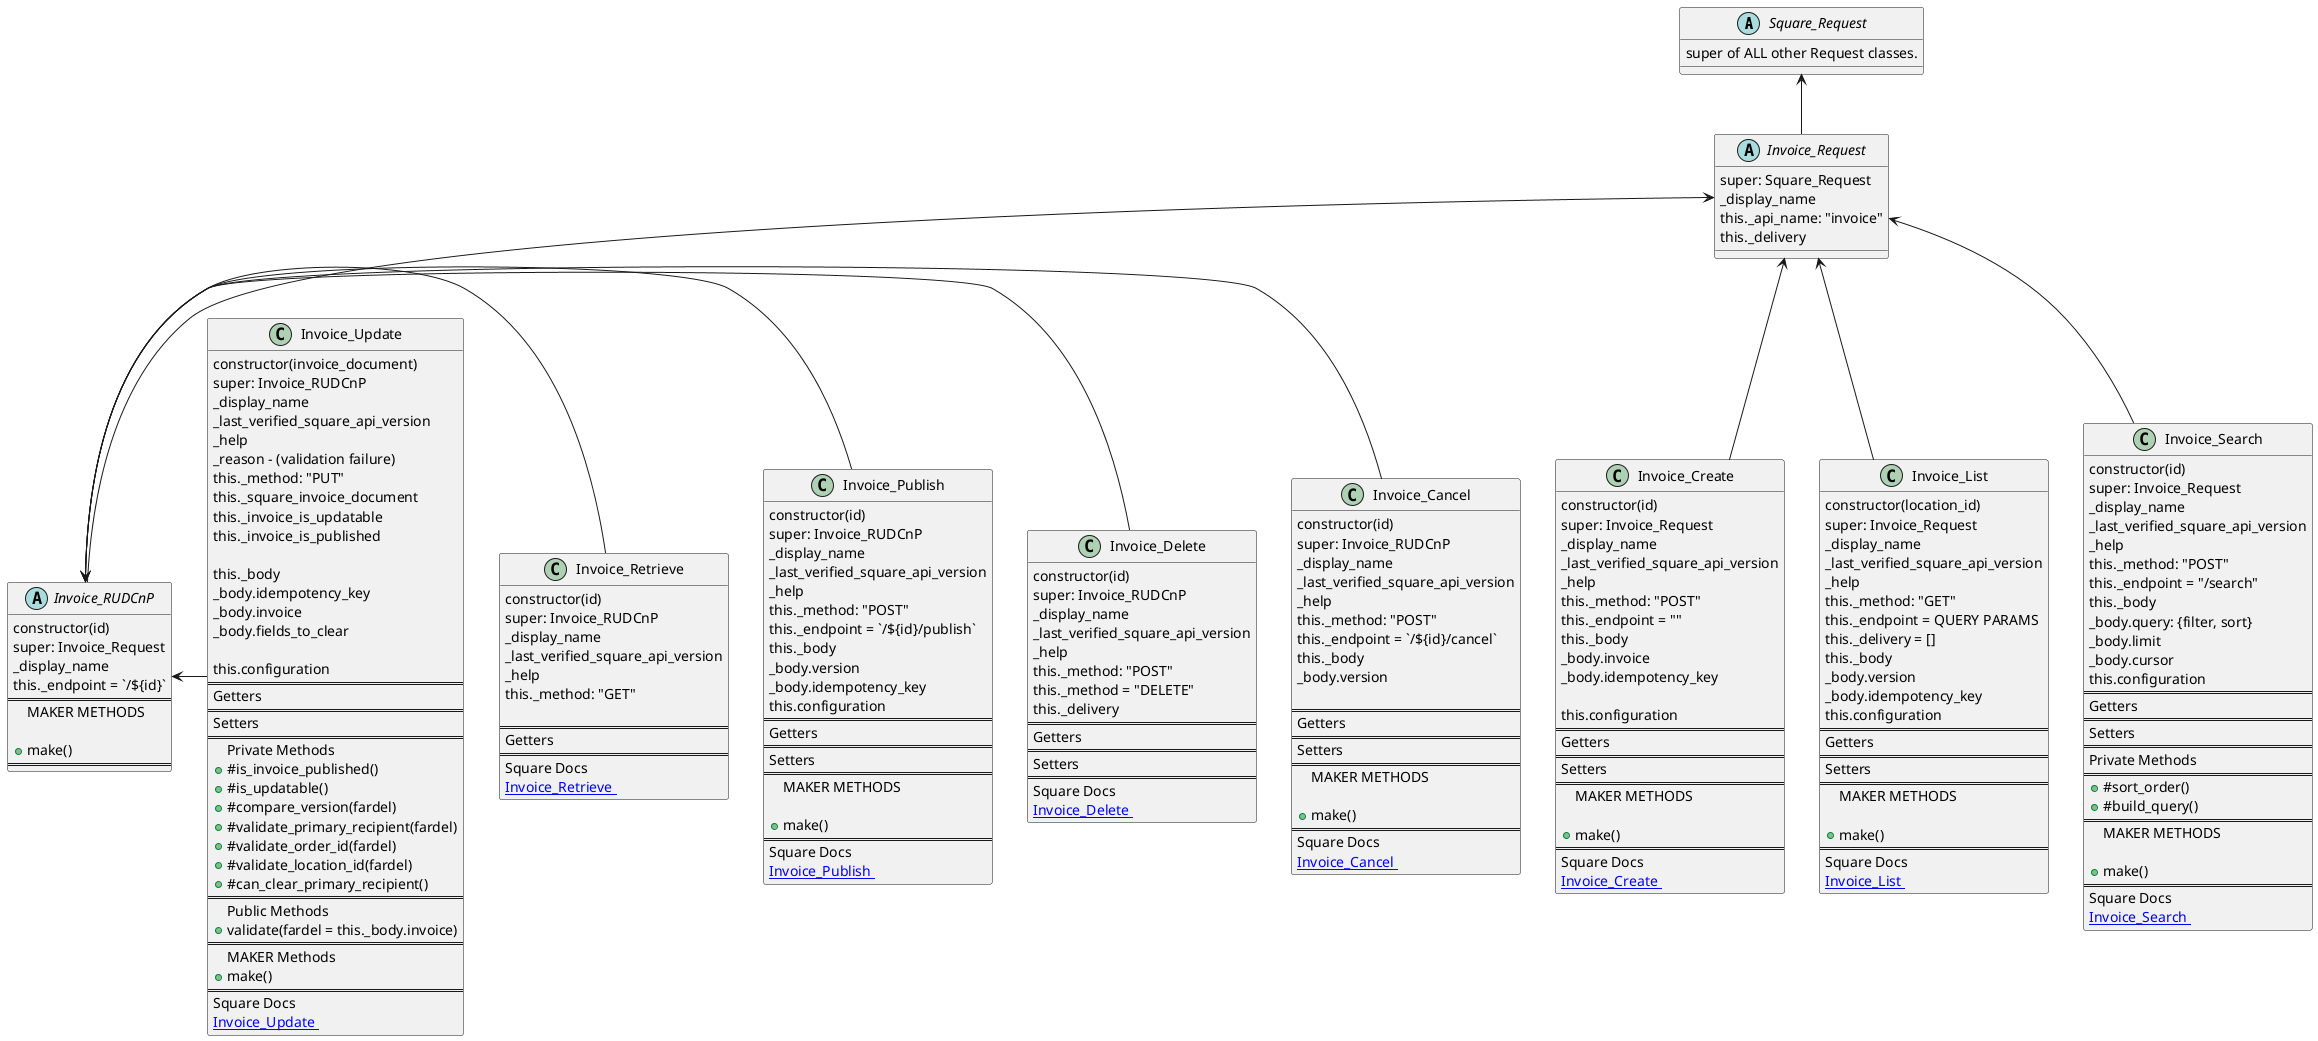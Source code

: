 @startuml
'https://plantuml.com/class-diagram

Square_Request <-- Invoice_Request
Invoice_Request <-- Invoice_RUDCnP
Invoice_Request <-- Invoice_Create
Invoice_Request <-- Invoice_List
Invoice_Request <-- Invoice_Search
Invoice_RUDCnP <- Invoice_Cancel
Invoice_RUDCnP <- Invoice_Delete
Invoice_RUDCnP <- Invoice_Publish
Invoice_RUDCnP <- Invoice_Retrieve
Invoice_RUDCnP <- Invoice_Update

abstract class Square_Request{
super of ALL other Request classes.
}

abstract class Invoice_Request {
super: Square_Request
_display_name
this._api_name: "invoice"
this._delivery
}

abstract class Invoice_RUDCnP {
constructor(id)
super: Invoice_Request
_display_name
this._endpoint = `/${id}`
==
MAKER METHODS

+make()
==
}


class Invoice_Create {
constructor(id)
super: Invoice_Request
_display_name
_last_verified_square_api_version
_help
this._method: "POST"
this._endpoint = ""
this._body
_body.invoice
_body.idempotency_key

this.configuration
==
Getters
==
Setters
==
MAKER METHODS

+make()
==
Square Docs
[[https://developer.squareup.com/reference/square/invoices-api/create-invoice Invoice_Create ]]
}


class Invoice_List {
constructor(location_id)
super: Invoice_Request
_display_name
_last_verified_square_api_version
_help
this._method: "GET"
this._endpoint = QUERY PARAMS
this._delivery = []
this._body
_body.version
_body.idempotency_key
this.configuration
==
Getters
==
Setters
==
MAKER METHODS

+make()
==
Square Docs
[[https://developer.squareup.com/reference/square/invoices-api/list-invoices Invoice_List ]]
}



class Invoice_Cancel {
constructor(id)
super: Invoice_RUDCnP
_display_name
_last_verified_square_api_version
_help
this._method: "POST"
this._endpoint = `/${id}/cancel`
this._body
_body.version

==
Getters
==
Setters
==
MAKER METHODS

+make()
==
Square Docs
[[https://developer.squareup.com/reference/square/invoices-api/cancel-invoice Invoice_Cancel ]]
}


class Invoice_Delete {
constructor(id)
super: Invoice_RUDCnP
_display_name
_last_verified_square_api_version
_help
this._method: "POST"
this._method = "DELETE"
this._delivery
==
Getters
==
Setters
==
Square Docs
[[https://developer.squareup.com/reference/square/invoices-api/delete-invoice Invoice_Delete ]]
}

class Invoice_Publish {
constructor(id)
super: Invoice_RUDCnP
_display_name
_last_verified_square_api_version
_help
this._method: "POST"
this._endpoint = `/${id}/publish`
this._body
_body.version
_body.idempotency_key
this.configuration
==
Getters
==
Setters
==
MAKER METHODS

+make()
==
Square Docs
[[https://developer.squareup.com/reference/square/invoices-api/publish-invoice Invoice_Publish ]]
}


class Invoice_Retrieve {
constructor(id)
super: Invoice_RUDCnP
_display_name
_last_verified_square_api_version
_help
this._method: "GET"

==
Getters
==
Square Docs
[[https://developer.squareup.com/reference/square/invoices-api/get-invoice Invoice_Retrieve ]]
}

class Invoice_Search {
constructor(id)
super: Invoice_Request
_display_name
_last_verified_square_api_version
_help
this._method: "POST"
this._endpoint = "/search"
this._body
_body.query: {filter, sort}
_body.limit
_body.cursor
this.configuration
==
Getters
==
Setters
==
Private Methods
==
+#sort_order()
+#build_query()
==
MAKER METHODS

+make()
==
Square Docs
[[https://developer.squareup.com/reference/square/invoices-api/search-invoices Invoice_Search ]]
}

class Invoice_Update {
constructor(invoice_document)
super: Invoice_RUDCnP
_display_name
_last_verified_square_api_version
_help
_reason - (validation failure)
this._method: "PUT"
this._square_invoice_document
this._invoice_is_updatable
this._invoice_is_published

this._body
_body.idempotency_key
_body.invoice
_body.fields_to_clear

this.configuration
==
Getters
==
Setters
==
Private Methods
+#is_invoice_published()
+#is_updatable()
+#compare_version(fardel)
+#validate_primary_recipient(fardel)
+#validate_order_id(fardel)
+#validate_location_id(fardel)
+#can_clear_primary_recipient()
==
Public Methods
+validate(fardel = this._body.invoice)
==
MAKER Methods
+make()
==
Square Docs
[[https://developer.squareup.com/reference/square/invoices-api/update-invoice Invoice_Update ]]
}






@enduml